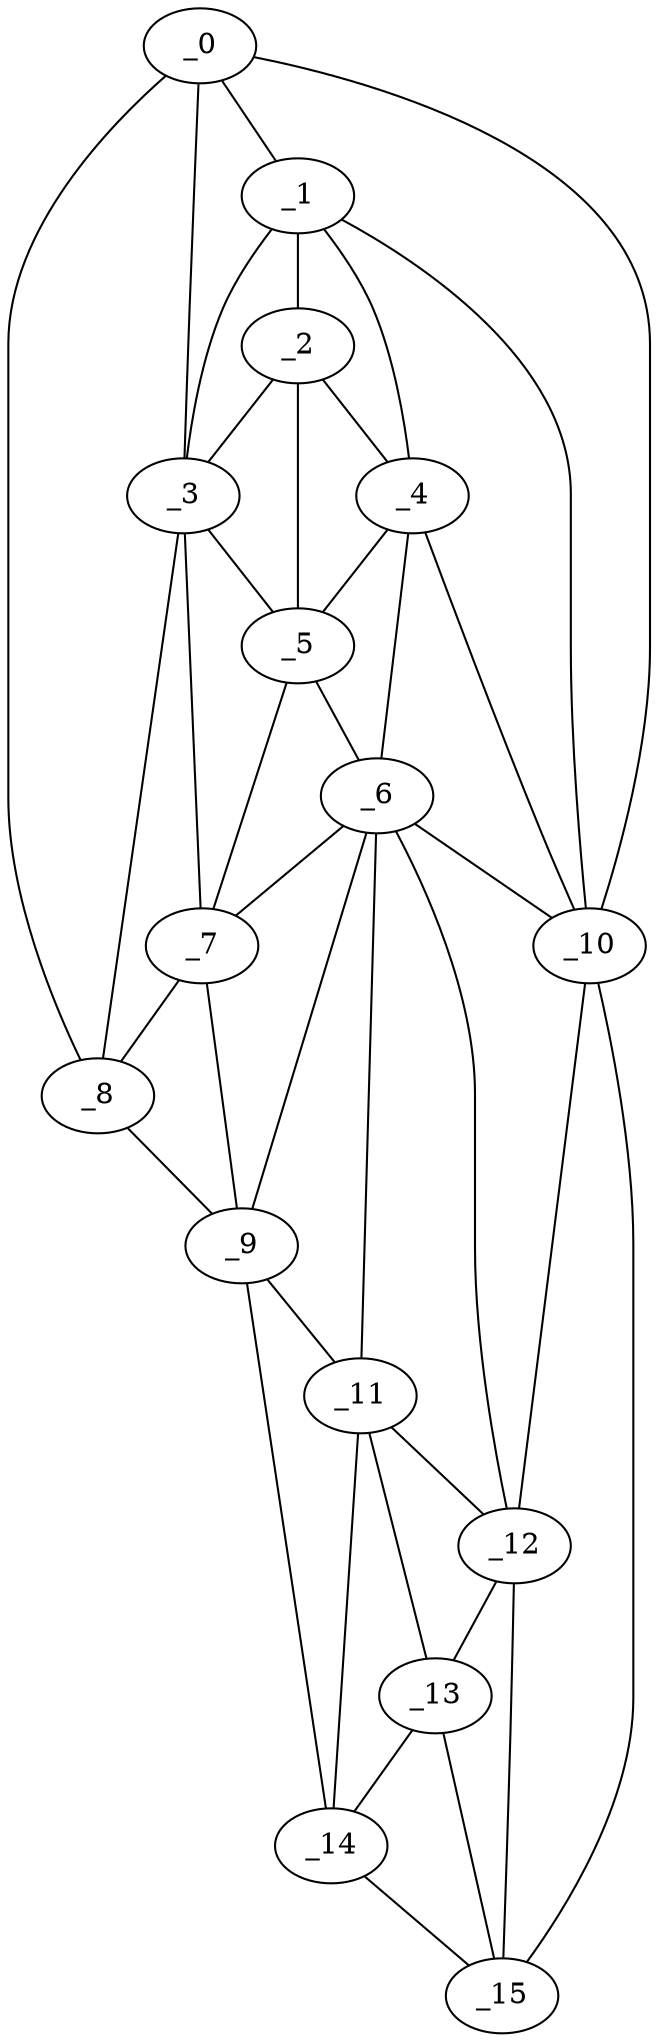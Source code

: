 graph "obj15__60.gxl" {
	_0	 [x=13,
		y=47];
	_1	 [x=24,
		y=50];
	_0 -- _1	 [valence=1];
	_3	 [x=42,
		y=43];
	_0 -- _3	 [valence=2];
	_8	 [x=61,
		y=38];
	_0 -- _8	 [valence=1];
	_10	 [x=70,
		y=88];
	_0 -- _10	 [valence=1];
	_2	 [x=33,
		y=50];
	_1 -- _2	 [valence=1];
	_1 -- _3	 [valence=2];
	_4	 [x=45,
		y=56];
	_1 -- _4	 [valence=2];
	_1 -- _10	 [valence=1];
	_2 -- _3	 [valence=2];
	_2 -- _4	 [valence=1];
	_5	 [x=46,
		y=49];
	_2 -- _5	 [valence=2];
	_3 -- _5	 [valence=1];
	_7	 [x=57,
		y=40];
	_3 -- _7	 [valence=2];
	_3 -- _8	 [valence=1];
	_4 -- _5	 [valence=2];
	_6	 [x=49,
		y=52];
	_4 -- _6	 [valence=2];
	_4 -- _10	 [valence=2];
	_5 -- _6	 [valence=1];
	_5 -- _7	 [valence=1];
	_6 -- _7	 [valence=2];
	_9	 [x=69,
		y=40];
	_6 -- _9	 [valence=2];
	_6 -- _10	 [valence=1];
	_11	 [x=82,
		y=48];
	_6 -- _11	 [valence=1];
	_12	 [x=86,
		y=69];
	_6 -- _12	 [valence=2];
	_7 -- _8	 [valence=2];
	_7 -- _9	 [valence=2];
	_8 -- _9	 [valence=1];
	_9 -- _11	 [valence=2];
	_14	 [x=121,
		y=65];
	_9 -- _14	 [valence=1];
	_10 -- _12	 [valence=1];
	_15	 [x=124,
		y=78];
	_10 -- _15	 [valence=1];
	_11 -- _12	 [valence=2];
	_13	 [x=100,
		y=64];
	_11 -- _13	 [valence=2];
	_11 -- _14	 [valence=2];
	_12 -- _13	 [valence=1];
	_12 -- _15	 [valence=1];
	_13 -- _14	 [valence=1];
	_13 -- _15	 [valence=2];
	_14 -- _15	 [valence=1];
}
